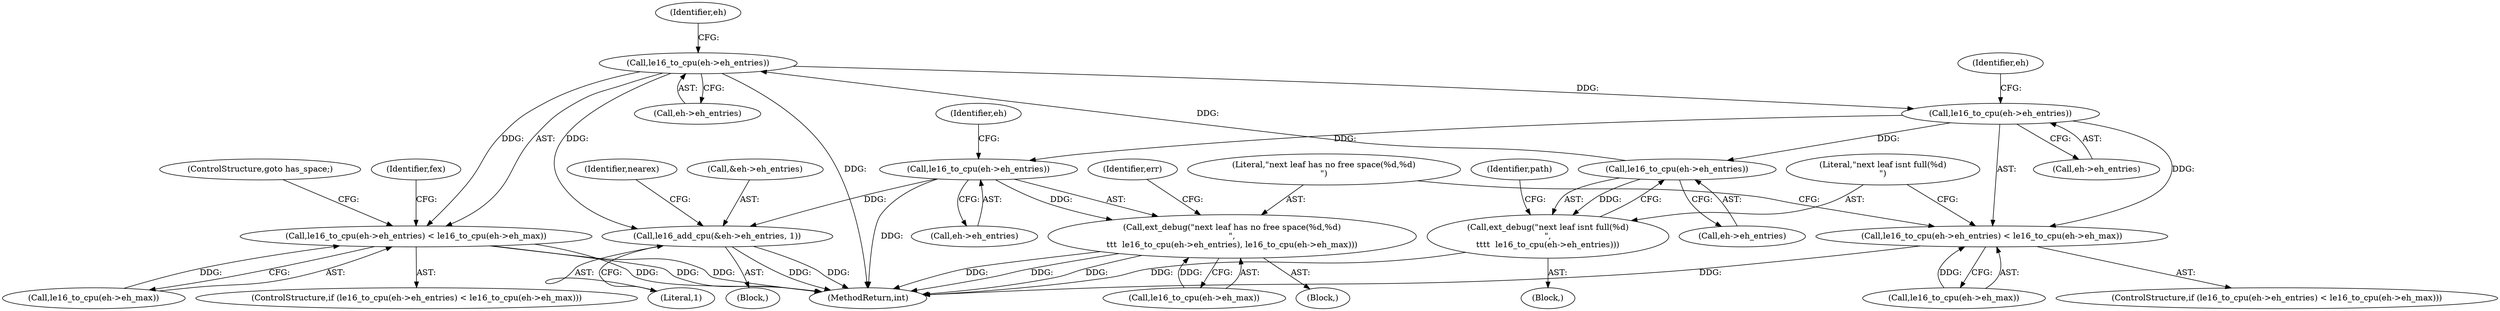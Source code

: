 digraph "0_linux_744692dc059845b2a3022119871846e74d4f6e11_1@pointer" {
"1000243" [label="(Call,le16_to_cpu(eh->eh_entries))"];
"1000323" [label="(Call,le16_to_cpu(eh->eh_entries))"];
"1000312" [label="(Call,le16_to_cpu(eh->eh_entries))"];
"1000243" [label="(Call,le16_to_cpu(eh->eh_entries))"];
"1000242" [label="(Call,le16_to_cpu(eh->eh_entries) < le16_to_cpu(eh->eh_max))"];
"1000311" [label="(Call,le16_to_cpu(eh->eh_entries) < le16_to_cpu(eh->eh_max))"];
"1000542" [label="(Call,le16_add_cpu(&eh->eh_entries, 1))"];
"1000321" [label="(Call,ext_debug(\"next leaf isnt full(%d)\n\",\n\t\t\t\t  le16_to_cpu(eh->eh_entries)))"];
"1000333" [label="(Call,le16_to_cpu(eh->eh_entries))"];
"1000331" [label="(Call,ext_debug(\"next leaf has no free space(%d,%d)\n\",\n\t\t\t  le16_to_cpu(eh->eh_entries), le16_to_cpu(eh->eh_max)))"];
"1000242" [label="(Call,le16_to_cpu(eh->eh_entries) < le16_to_cpu(eh->eh_max))"];
"1000251" [label="(ControlStructure,goto has_space;)"];
"1000310" [label="(ControlStructure,if (le16_to_cpu(eh->eh_entries) < le16_to_cpu(eh->eh_max)))"];
"1000116" [label="(Block,)"];
"1000331" [label="(Call,ext_debug(\"next leaf has no free space(%d,%d)\n\",\n\t\t\t  le16_to_cpu(eh->eh_entries), le16_to_cpu(eh->eh_max)))"];
"1000249" [label="(Identifier,eh)"];
"1000547" [label="(Literal,1)"];
"1000320" [label="(Block,)"];
"1000324" [label="(Call,eh->eh_entries)"];
"1000244" [label="(Call,eh->eh_entries)"];
"1000342" [label="(Identifier,err)"];
"1000337" [label="(Call,le16_to_cpu(eh->eh_max))"];
"1000542" [label="(Call,le16_add_cpu(&eh->eh_entries, 1))"];
"1000318" [label="(Identifier,eh)"];
"1000612" [label="(MethodReturn,int)"];
"1000311" [label="(Call,le16_to_cpu(eh->eh_entries) < le16_to_cpu(eh->eh_max))"];
"1000549" [label="(Identifier,nearex)"];
"1000275" [label="(Block,)"];
"1000253" [label="(Identifier,fex)"];
"1000543" [label="(Call,&eh->eh_entries)"];
"1000243" [label="(Call,le16_to_cpu(eh->eh_entries))"];
"1000339" [label="(Identifier,eh)"];
"1000321" [label="(Call,ext_debug(\"next leaf isnt full(%d)\n\",\n\t\t\t\t  le16_to_cpu(eh->eh_entries)))"];
"1000241" [label="(ControlStructure,if (le16_to_cpu(eh->eh_entries) < le16_to_cpu(eh->eh_max)))"];
"1000334" [label="(Call,eh->eh_entries)"];
"1000247" [label="(Call,le16_to_cpu(eh->eh_max))"];
"1000323" [label="(Call,le16_to_cpu(eh->eh_entries))"];
"1000312" [label="(Call,le16_to_cpu(eh->eh_entries))"];
"1000313" [label="(Call,eh->eh_entries)"];
"1000316" [label="(Call,le16_to_cpu(eh->eh_max))"];
"1000322" [label="(Literal,\"next leaf isnt full(%d)\n\")"];
"1000332" [label="(Literal,\"next leaf has no free space(%d,%d)\n\")"];
"1000333" [label="(Call,le16_to_cpu(eh->eh_entries))"];
"1000328" [label="(Identifier,path)"];
"1000243" -> "1000242"  [label="AST: "];
"1000243" -> "1000244"  [label="CFG: "];
"1000244" -> "1000243"  [label="AST: "];
"1000249" -> "1000243"  [label="CFG: "];
"1000243" -> "1000612"  [label="DDG: "];
"1000243" -> "1000242"  [label="DDG: "];
"1000323" -> "1000243"  [label="DDG: "];
"1000243" -> "1000312"  [label="DDG: "];
"1000243" -> "1000542"  [label="DDG: "];
"1000323" -> "1000321"  [label="AST: "];
"1000323" -> "1000324"  [label="CFG: "];
"1000324" -> "1000323"  [label="AST: "];
"1000321" -> "1000323"  [label="CFG: "];
"1000323" -> "1000321"  [label="DDG: "];
"1000312" -> "1000323"  [label="DDG: "];
"1000312" -> "1000311"  [label="AST: "];
"1000312" -> "1000313"  [label="CFG: "];
"1000313" -> "1000312"  [label="AST: "];
"1000318" -> "1000312"  [label="CFG: "];
"1000312" -> "1000311"  [label="DDG: "];
"1000312" -> "1000333"  [label="DDG: "];
"1000242" -> "1000241"  [label="AST: "];
"1000242" -> "1000247"  [label="CFG: "];
"1000247" -> "1000242"  [label="AST: "];
"1000251" -> "1000242"  [label="CFG: "];
"1000253" -> "1000242"  [label="CFG: "];
"1000242" -> "1000612"  [label="DDG: "];
"1000242" -> "1000612"  [label="DDG: "];
"1000242" -> "1000612"  [label="DDG: "];
"1000247" -> "1000242"  [label="DDG: "];
"1000311" -> "1000310"  [label="AST: "];
"1000311" -> "1000316"  [label="CFG: "];
"1000316" -> "1000311"  [label="AST: "];
"1000322" -> "1000311"  [label="CFG: "];
"1000332" -> "1000311"  [label="CFG: "];
"1000311" -> "1000612"  [label="DDG: "];
"1000316" -> "1000311"  [label="DDG: "];
"1000542" -> "1000116"  [label="AST: "];
"1000542" -> "1000547"  [label="CFG: "];
"1000543" -> "1000542"  [label="AST: "];
"1000547" -> "1000542"  [label="AST: "];
"1000549" -> "1000542"  [label="CFG: "];
"1000542" -> "1000612"  [label="DDG: "];
"1000542" -> "1000612"  [label="DDG: "];
"1000333" -> "1000542"  [label="DDG: "];
"1000321" -> "1000320"  [label="AST: "];
"1000322" -> "1000321"  [label="AST: "];
"1000328" -> "1000321"  [label="CFG: "];
"1000321" -> "1000612"  [label="DDG: "];
"1000333" -> "1000331"  [label="AST: "];
"1000333" -> "1000334"  [label="CFG: "];
"1000334" -> "1000333"  [label="AST: "];
"1000339" -> "1000333"  [label="CFG: "];
"1000333" -> "1000612"  [label="DDG: "];
"1000333" -> "1000331"  [label="DDG: "];
"1000331" -> "1000275"  [label="AST: "];
"1000331" -> "1000337"  [label="CFG: "];
"1000332" -> "1000331"  [label="AST: "];
"1000337" -> "1000331"  [label="AST: "];
"1000342" -> "1000331"  [label="CFG: "];
"1000331" -> "1000612"  [label="DDG: "];
"1000331" -> "1000612"  [label="DDG: "];
"1000331" -> "1000612"  [label="DDG: "];
"1000337" -> "1000331"  [label="DDG: "];
}
